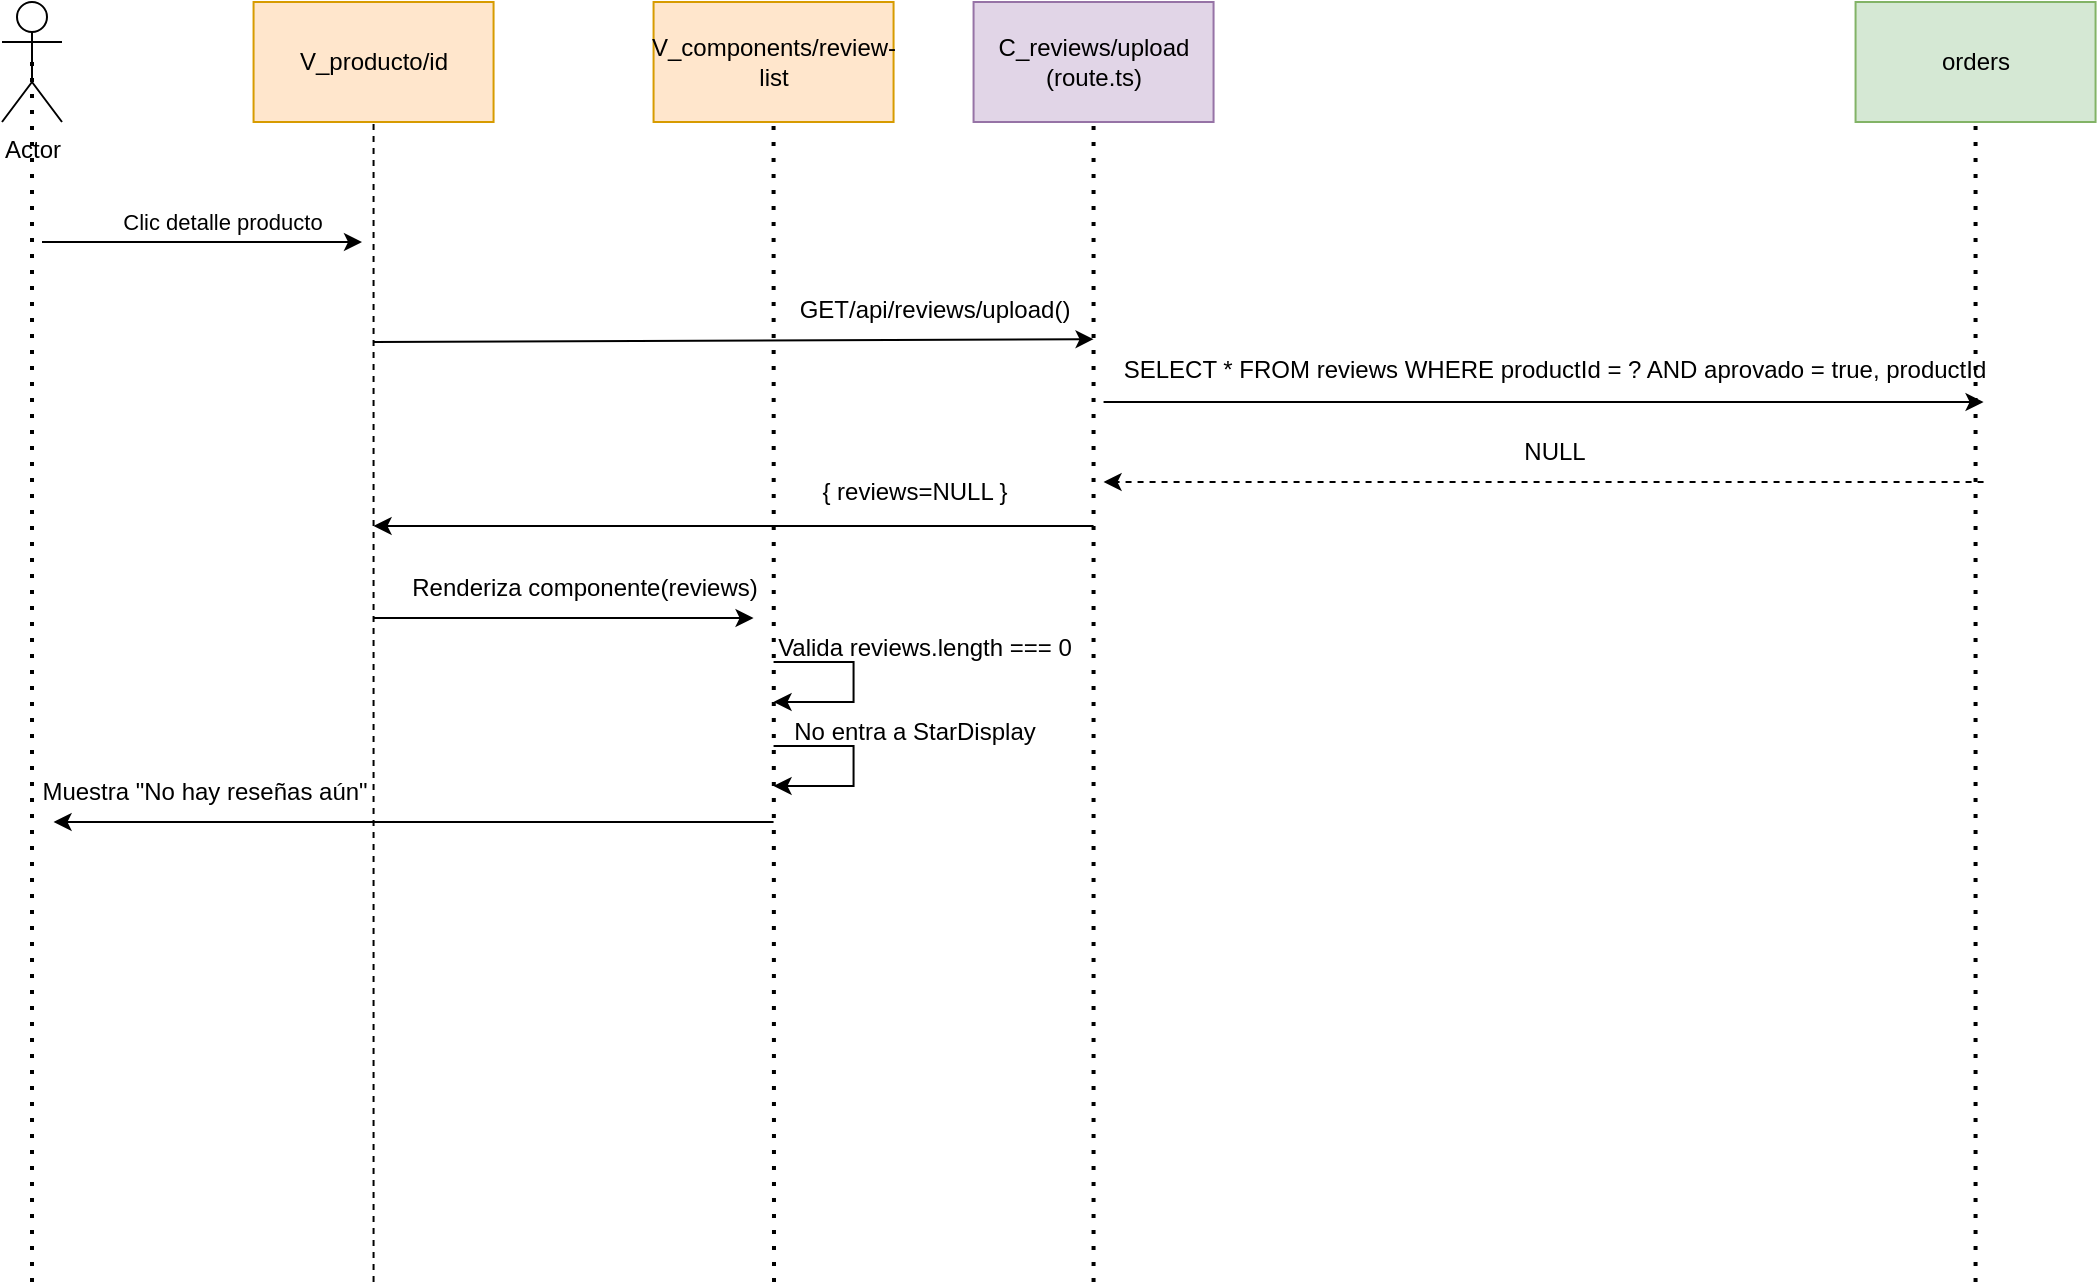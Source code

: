 <mxfile version="28.2.5">
  <diagram name="Page-1" id="PB7YeTOmmNeiVIq5dpvi">
    <mxGraphModel grid="1" page="1" gridSize="10" guides="1" tooltips="1" connect="1" arrows="1" fold="1" pageScale="1" pageWidth="827" pageHeight="1169" math="0" shadow="0">
      <root>
        <mxCell id="0" />
        <mxCell id="1" parent="0" />
        <mxCell id="wtKNmJfNUJsdgL1GCQGv-2" value="V_producto/id" style="rounded=0;whiteSpace=wrap;html=1;fillColor=#ffe6cc;strokeColor=#d79b00;" vertex="1" parent="1">
          <mxGeometry x="-634.22" y="40" width="120" height="60" as="geometry" />
        </mxCell>
        <mxCell id="wtKNmJfNUJsdgL1GCQGv-3" value="&lt;div&gt;C_reviews/upload&lt;/div&gt;&lt;div&gt;(route.ts)&lt;/div&gt;" style="rounded=0;whiteSpace=wrap;html=1;fillColor=#e1d5e7;strokeColor=#9673a6;" vertex="1" parent="1">
          <mxGeometry x="-274.22" y="40" width="120" height="60" as="geometry" />
        </mxCell>
        <mxCell id="wtKNmJfNUJsdgL1GCQGv-4" value="orders" style="rounded=0;whiteSpace=wrap;html=1;fillColor=#d5e8d4;strokeColor=#82b366;" vertex="1" parent="1">
          <mxGeometry x="166.78" y="40" width="120" height="60" as="geometry" />
        </mxCell>
        <mxCell id="wtKNmJfNUJsdgL1GCQGv-5" value="Actor" style="shape=umlActor;verticalLabelPosition=bottom;verticalAlign=top;html=1;outlineConnect=0;" vertex="1" parent="1">
          <mxGeometry x="-760" y="40" width="30" height="60" as="geometry" />
        </mxCell>
        <mxCell id="wtKNmJfNUJsdgL1GCQGv-6" style="edgeStyle=orthogonalEdgeStyle;rounded=0;orthogonalLoop=1;jettySize=auto;html=1;exitX=0.5;exitY=1;exitDx=0;exitDy=0;" edge="1" parent="1" source="wtKNmJfNUJsdgL1GCQGv-2" target="wtKNmJfNUJsdgL1GCQGv-2">
          <mxGeometry relative="1" as="geometry" />
        </mxCell>
        <mxCell id="wtKNmJfNUJsdgL1GCQGv-7" value="" style="endArrow=none;dashed=1;html=1;dashPattern=1 3;strokeWidth=2;rounded=0;entryX=0.5;entryY=0.5;entryDx=0;entryDy=0;entryPerimeter=0;" edge="1" parent="1" target="wtKNmJfNUJsdgL1GCQGv-5">
          <mxGeometry width="50" height="50" relative="1" as="geometry">
            <mxPoint x="-745" y="680" as="sourcePoint" />
            <mxPoint x="-723" y="170" as="targetPoint" />
          </mxGeometry>
        </mxCell>
        <mxCell id="wtKNmJfNUJsdgL1GCQGv-8" value="" style="endArrow=none;dashed=1;html=1;dashPattern=1 3;strokeWidth=2;rounded=0;entryX=0.5;entryY=1;entryDx=0;entryDy=0;" edge="1" parent="1" target="wtKNmJfNUJsdgL1GCQGv-3">
          <mxGeometry width="50" height="50" relative="1" as="geometry">
            <mxPoint x="-214.22" y="680" as="sourcePoint" />
            <mxPoint x="25.78" y="370" as="targetPoint" />
          </mxGeometry>
        </mxCell>
        <mxCell id="wtKNmJfNUJsdgL1GCQGv-9" value="" style="endArrow=none;dashed=1;html=1;dashPattern=1 3;strokeWidth=2;rounded=0;entryX=0.5;entryY=1;entryDx=0;entryDy=0;" edge="1" parent="1" target="wtKNmJfNUJsdgL1GCQGv-4">
          <mxGeometry width="50" height="50" relative="1" as="geometry">
            <mxPoint x="226.78" y="680" as="sourcePoint" />
            <mxPoint x="296.78" y="370" as="targetPoint" />
          </mxGeometry>
        </mxCell>
        <mxCell id="wtKNmJfNUJsdgL1GCQGv-10" value="" style="endArrow=none;dashed=1;html=1;rounded=0;entryX=0.5;entryY=1;entryDx=0;entryDy=0;exitX=0.5;exitY=0;exitDx=0;exitDy=0;" edge="1" parent="1" target="wtKNmJfNUJsdgL1GCQGv-2">
          <mxGeometry width="50" height="50" relative="1" as="geometry">
            <mxPoint x="-574.22" y="680" as="sourcePoint" />
            <mxPoint x="-144.22" y="370" as="targetPoint" />
          </mxGeometry>
        </mxCell>
        <mxCell id="wtKNmJfNUJsdgL1GCQGv-11" value="" style="endArrow=classic;html=1;rounded=0;" edge="1" parent="1">
          <mxGeometry width="50" height="50" relative="1" as="geometry">
            <mxPoint x="-740" y="160" as="sourcePoint" />
            <mxPoint x="-580" y="160" as="targetPoint" />
          </mxGeometry>
        </mxCell>
        <mxCell id="wtKNmJfNUJsdgL1GCQGv-12" value="Clic detalle producto" style="edgeLabel;html=1;align=center;verticalAlign=middle;resizable=0;points=[];" connectable="0" vertex="1" parent="wtKNmJfNUJsdgL1GCQGv-11">
          <mxGeometry x="-0.176" y="4" relative="1" as="geometry">
            <mxPoint x="24" y="-6" as="offset" />
          </mxGeometry>
        </mxCell>
        <mxCell id="wtKNmJfNUJsdgL1GCQGv-13" value="" style="endArrow=classic;html=1;rounded=0;" edge="1" parent="1">
          <mxGeometry width="50" height="50" relative="1" as="geometry">
            <mxPoint x="-574.22" y="348" as="sourcePoint" />
            <mxPoint x="-384.22" y="348" as="targetPoint" />
          </mxGeometry>
        </mxCell>
        <mxCell id="wtKNmJfNUJsdgL1GCQGv-14" value="Renderiza componente(reviews)" style="text;html=1;align=center;verticalAlign=middle;resizable=0;points=[];autosize=1;strokeColor=none;fillColor=none;" vertex="1" parent="1">
          <mxGeometry x="-569.22" y="318" width="200" height="30" as="geometry" />
        </mxCell>
        <mxCell id="wtKNmJfNUJsdgL1GCQGv-15" value="" style="endArrow=classic;html=1;rounded=0;" edge="1" parent="1">
          <mxGeometry width="50" height="50" relative="1" as="geometry">
            <mxPoint x="-209.22" y="240" as="sourcePoint" />
            <mxPoint x="230.78" y="240" as="targetPoint" />
          </mxGeometry>
        </mxCell>
        <mxCell id="wtKNmJfNUJsdgL1GCQGv-16" value="&lt;div&gt;SELECT * FROM reviews WHERE productId = ? AND aprovado = true, productId&lt;/div&gt;" style="text;html=1;align=center;verticalAlign=middle;resizable=0;points=[];autosize=1;strokeColor=none;fillColor=none;" vertex="1" parent="1">
          <mxGeometry x="-214.22" y="208.57" width="460" height="30" as="geometry" />
        </mxCell>
        <mxCell id="wtKNmJfNUJsdgL1GCQGv-17" value="" style="endArrow=classic;html=1;rounded=0;dashed=1;" edge="1" parent="1">
          <mxGeometry width="50" height="50" relative="1" as="geometry">
            <mxPoint x="230.78" y="280" as="sourcePoint" />
            <mxPoint x="-209.22" y="280" as="targetPoint" />
          </mxGeometry>
        </mxCell>
        <mxCell id="wtKNmJfNUJsdgL1GCQGv-18" value="NULL" style="text;html=1;align=center;verticalAlign=middle;resizable=0;points=[];autosize=1;strokeColor=none;fillColor=none;" vertex="1" parent="1">
          <mxGeometry x="-9.22" y="250" width="50" height="30" as="geometry" />
        </mxCell>
        <mxCell id="wtKNmJfNUJsdgL1GCQGv-19" value="" style="endArrow=classic;html=1;rounded=0;" edge="1" parent="1">
          <mxGeometry width="50" height="50" relative="1" as="geometry">
            <mxPoint x="-374.22" y="450" as="sourcePoint" />
            <mxPoint x="-734.22" y="450" as="targetPoint" />
          </mxGeometry>
        </mxCell>
        <mxCell id="wtKNmJfNUJsdgL1GCQGv-20" value="Muestra &quot;No hay reseñas aún&quot;" style="text;html=1;align=center;verticalAlign=middle;resizable=0;points=[];autosize=1;strokeColor=none;fillColor=none;" vertex="1" parent="1">
          <mxGeometry x="-754.22" y="420" width="190" height="30" as="geometry" />
        </mxCell>
        <mxCell id="wtKNmJfNUJsdgL1GCQGv-21" value="V_components/review-list" style="rounded=0;whiteSpace=wrap;html=1;fillColor=#ffe6cc;strokeColor=#d79b00;" vertex="1" parent="1">
          <mxGeometry x="-434.22" y="40" width="120" height="60" as="geometry" />
        </mxCell>
        <mxCell id="wtKNmJfNUJsdgL1GCQGv-22" value="" style="endArrow=none;dashed=1;html=1;dashPattern=1 3;strokeWidth=2;rounded=0;entryX=0.5;entryY=1;entryDx=0;entryDy=0;" edge="1" parent="1" target="wtKNmJfNUJsdgL1GCQGv-21">
          <mxGeometry width="50" height="50" relative="1" as="geometry">
            <mxPoint x="-374" y="680" as="sourcePoint" />
            <mxPoint x="-354.22" y="60" as="targetPoint" />
          </mxGeometry>
        </mxCell>
        <mxCell id="wtKNmJfNUJsdgL1GCQGv-23" value="GET/api/reviews/upload()" style="text;html=1;align=center;verticalAlign=middle;resizable=0;points=[];autosize=1;strokeColor=none;fillColor=none;" vertex="1" parent="1">
          <mxGeometry x="-374.22" y="178.57" width="160" height="30" as="geometry" />
        </mxCell>
        <mxCell id="wtKNmJfNUJsdgL1GCQGv-24" value="" style="endArrow=classic;html=1;rounded=0;" edge="1" parent="1">
          <mxGeometry width="50" height="50" relative="1" as="geometry">
            <mxPoint x="-574.22" y="210" as="sourcePoint" />
            <mxPoint x="-214.22" y="208.57" as="targetPoint" />
          </mxGeometry>
        </mxCell>
        <mxCell id="wtKNmJfNUJsdgL1GCQGv-25" value="" style="endArrow=classic;html=1;rounded=0;" edge="1" parent="1">
          <mxGeometry width="50" height="50" relative="1" as="geometry">
            <mxPoint x="-214.22" y="302" as="sourcePoint" />
            <mxPoint x="-574.22" y="302" as="targetPoint" />
          </mxGeometry>
        </mxCell>
        <mxCell id="wtKNmJfNUJsdgL1GCQGv-26" value="{ reviews=NULL }" style="text;html=1;align=center;verticalAlign=middle;resizable=0;points=[];autosize=1;strokeColor=none;fillColor=none;" vertex="1" parent="1">
          <mxGeometry x="-364.22" y="270" width="120" height="30" as="geometry" />
        </mxCell>
        <mxCell id="wtKNmJfNUJsdgL1GCQGv-27" value="" style="endArrow=classic;html=1;rounded=0;" edge="1" parent="1">
          <mxGeometry width="50" height="50" relative="1" as="geometry">
            <mxPoint x="-374.22" y="412" as="sourcePoint" />
            <mxPoint x="-374.22" y="432" as="targetPoint" />
            <Array as="points">
              <mxPoint x="-334.22" y="412" />
              <mxPoint x="-334.22" y="432" />
            </Array>
          </mxGeometry>
        </mxCell>
        <mxCell id="wtKNmJfNUJsdgL1GCQGv-28" value="No entra a StarDisplay" style="text;html=1;align=center;verticalAlign=middle;resizable=0;points=[];autosize=1;strokeColor=none;fillColor=none;" vertex="1" parent="1">
          <mxGeometry x="-374.22" y="390" width="140" height="30" as="geometry" />
        </mxCell>
        <mxCell id="wtKNmJfNUJsdgL1GCQGv-31" value="" style="endArrow=classic;html=1;rounded=0;" edge="1" parent="1">
          <mxGeometry width="50" height="50" relative="1" as="geometry">
            <mxPoint x="-374.22" y="370" as="sourcePoint" />
            <mxPoint x="-374.22" y="390" as="targetPoint" />
            <Array as="points">
              <mxPoint x="-334.22" y="370" />
              <mxPoint x="-334.22" y="390" />
            </Array>
          </mxGeometry>
        </mxCell>
        <mxCell id="wtKNmJfNUJsdgL1GCQGv-32" value="Valida reviews.length === 0" style="text;html=1;align=center;verticalAlign=middle;resizable=0;points=[];autosize=1;strokeColor=none;fillColor=none;" vertex="1" parent="1">
          <mxGeometry x="-384.22" y="348" width="170" height="30" as="geometry" />
        </mxCell>
      </root>
    </mxGraphModel>
  </diagram>
</mxfile>
